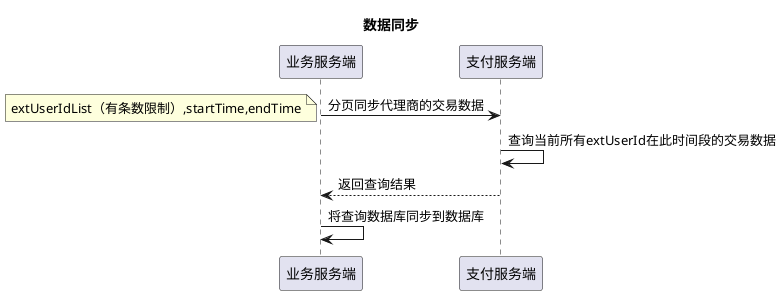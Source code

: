 @startuml
title:数据同步
participant 业务服务端 as WL_SERVER
participant 支付服务端 as PAY_SERVER
WL_SERVER->PAY_SERVER:分页同步代理商的交易数据
note left:extUserIdList（有条数限制）,startTime,endTime
PAY_SERVER->PAY_SERVER:查询当前所有extUserId在此时间段的交易数据
PAY_SERVER-->WL_SERVER:返回查询结果
WL_SERVER->WL_SERVER:将查询数据库同步到数据库
@enduml